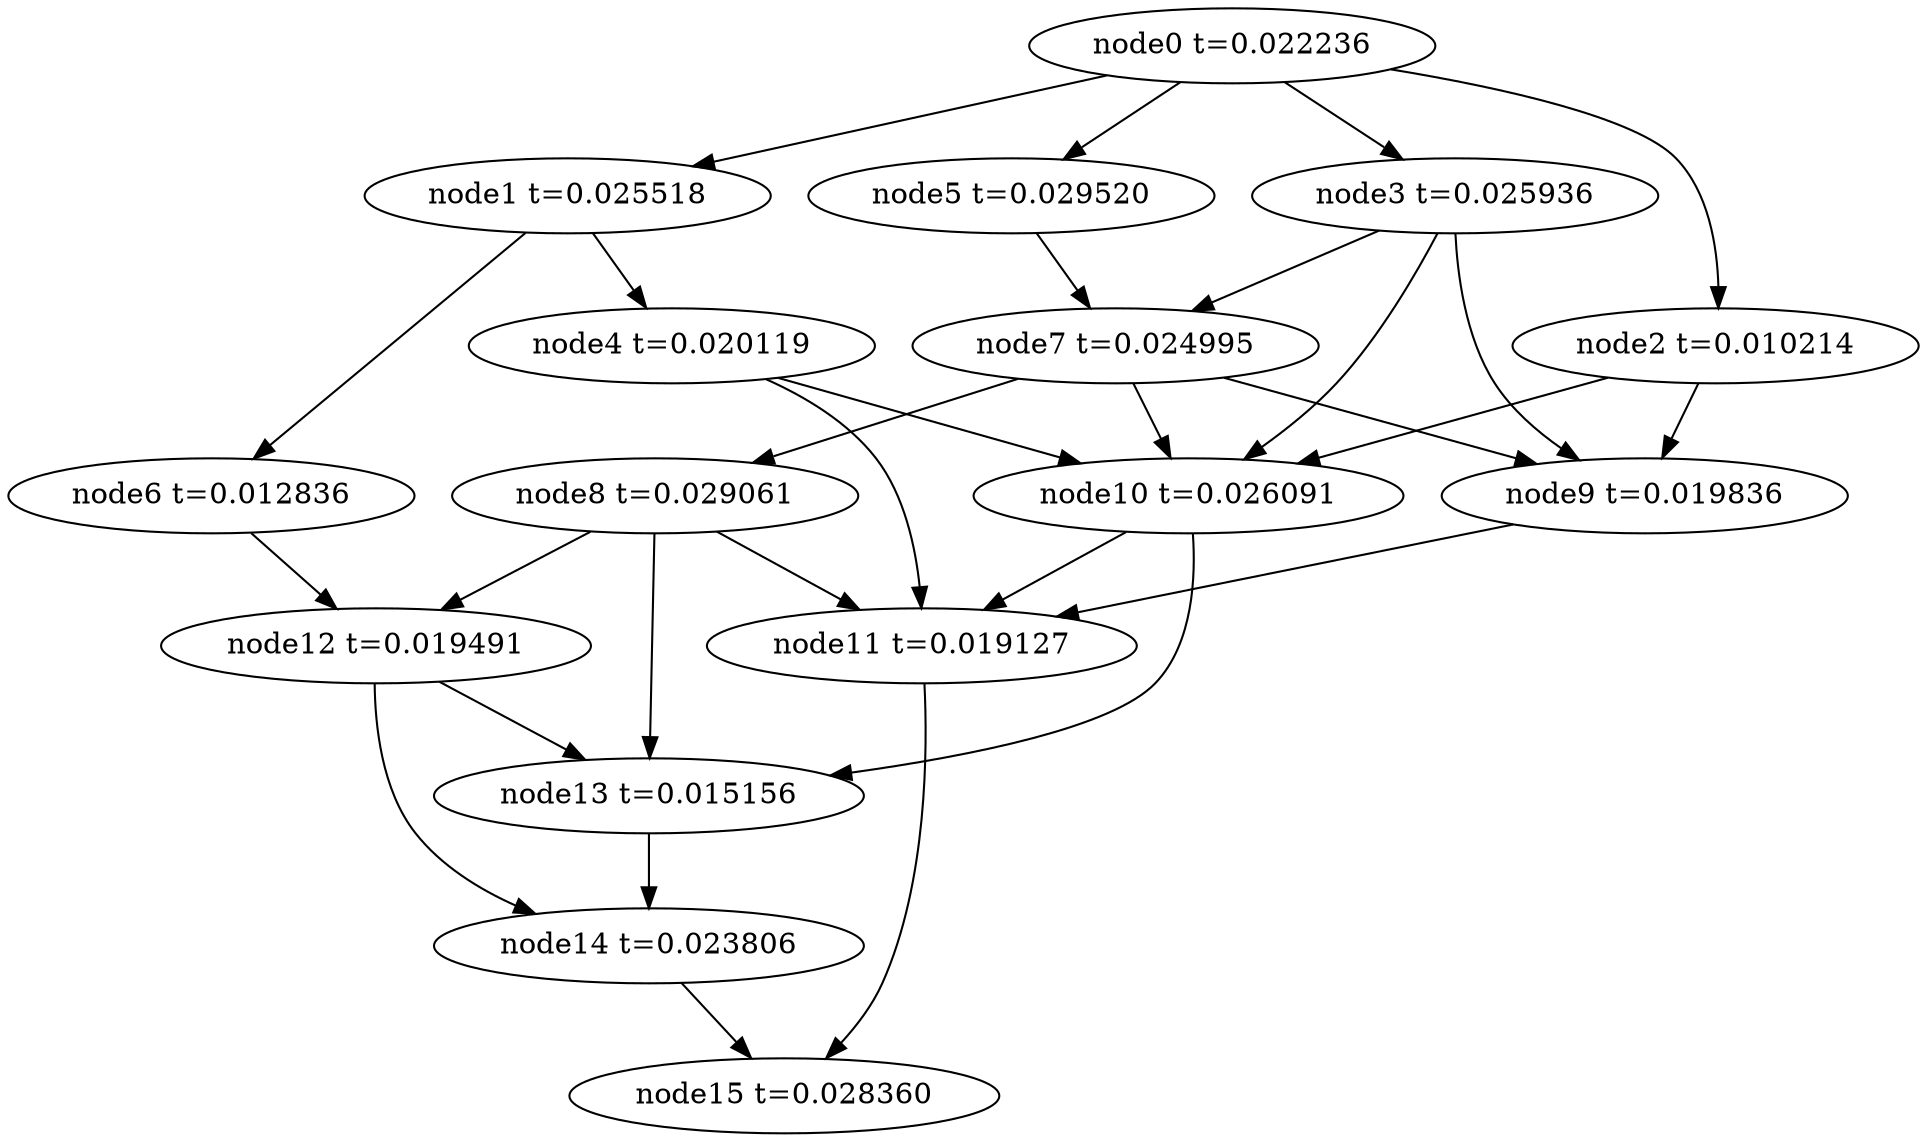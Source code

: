 digraph g{
	node15[label="node15 t=0.028360"]
	node14 -> node15
	node14[label="node14 t=0.023806"];
	node13 -> node14
	node13[label="node13 t=0.015156"];
	node12 -> node14
	node12 -> node13
	node12[label="node12 t=0.019491"];
	node11 -> node15
	node11[label="node11 t=0.019127"];
	node10 -> node13
	node10 -> node11
	node10[label="node10 t=0.026091"];
	node9 -> node11
	node9[label="node9 t=0.019836"];
	node8 -> node13
	node8 -> node12
	node8 -> node11
	node8[label="node8 t=0.029061"];
	node7 -> node10
	node7 -> node9
	node7 -> node8
	node7[label="node7 t=0.024995"];
	node6 -> node12
	node6[label="node6 t=0.012836"];
	node5 -> node7
	node5[label="node5 t=0.029520"];
	node4 -> node11
	node4 -> node10
	node4[label="node4 t=0.020119"];
	node3 -> node10
	node3 -> node9
	node3 -> node7
	node3[label="node3 t=0.025936"];
	node2 -> node10
	node2 -> node9
	node2[label="node2 t=0.010214"];
	node1 -> node6
	node1 -> node4
	node1[label="node1 t=0.025518"];
	node0 -> node5
	node0 -> node3
	node0 -> node2
	node0 -> node1
	node0[label="node0 t=0.022236"];
}
